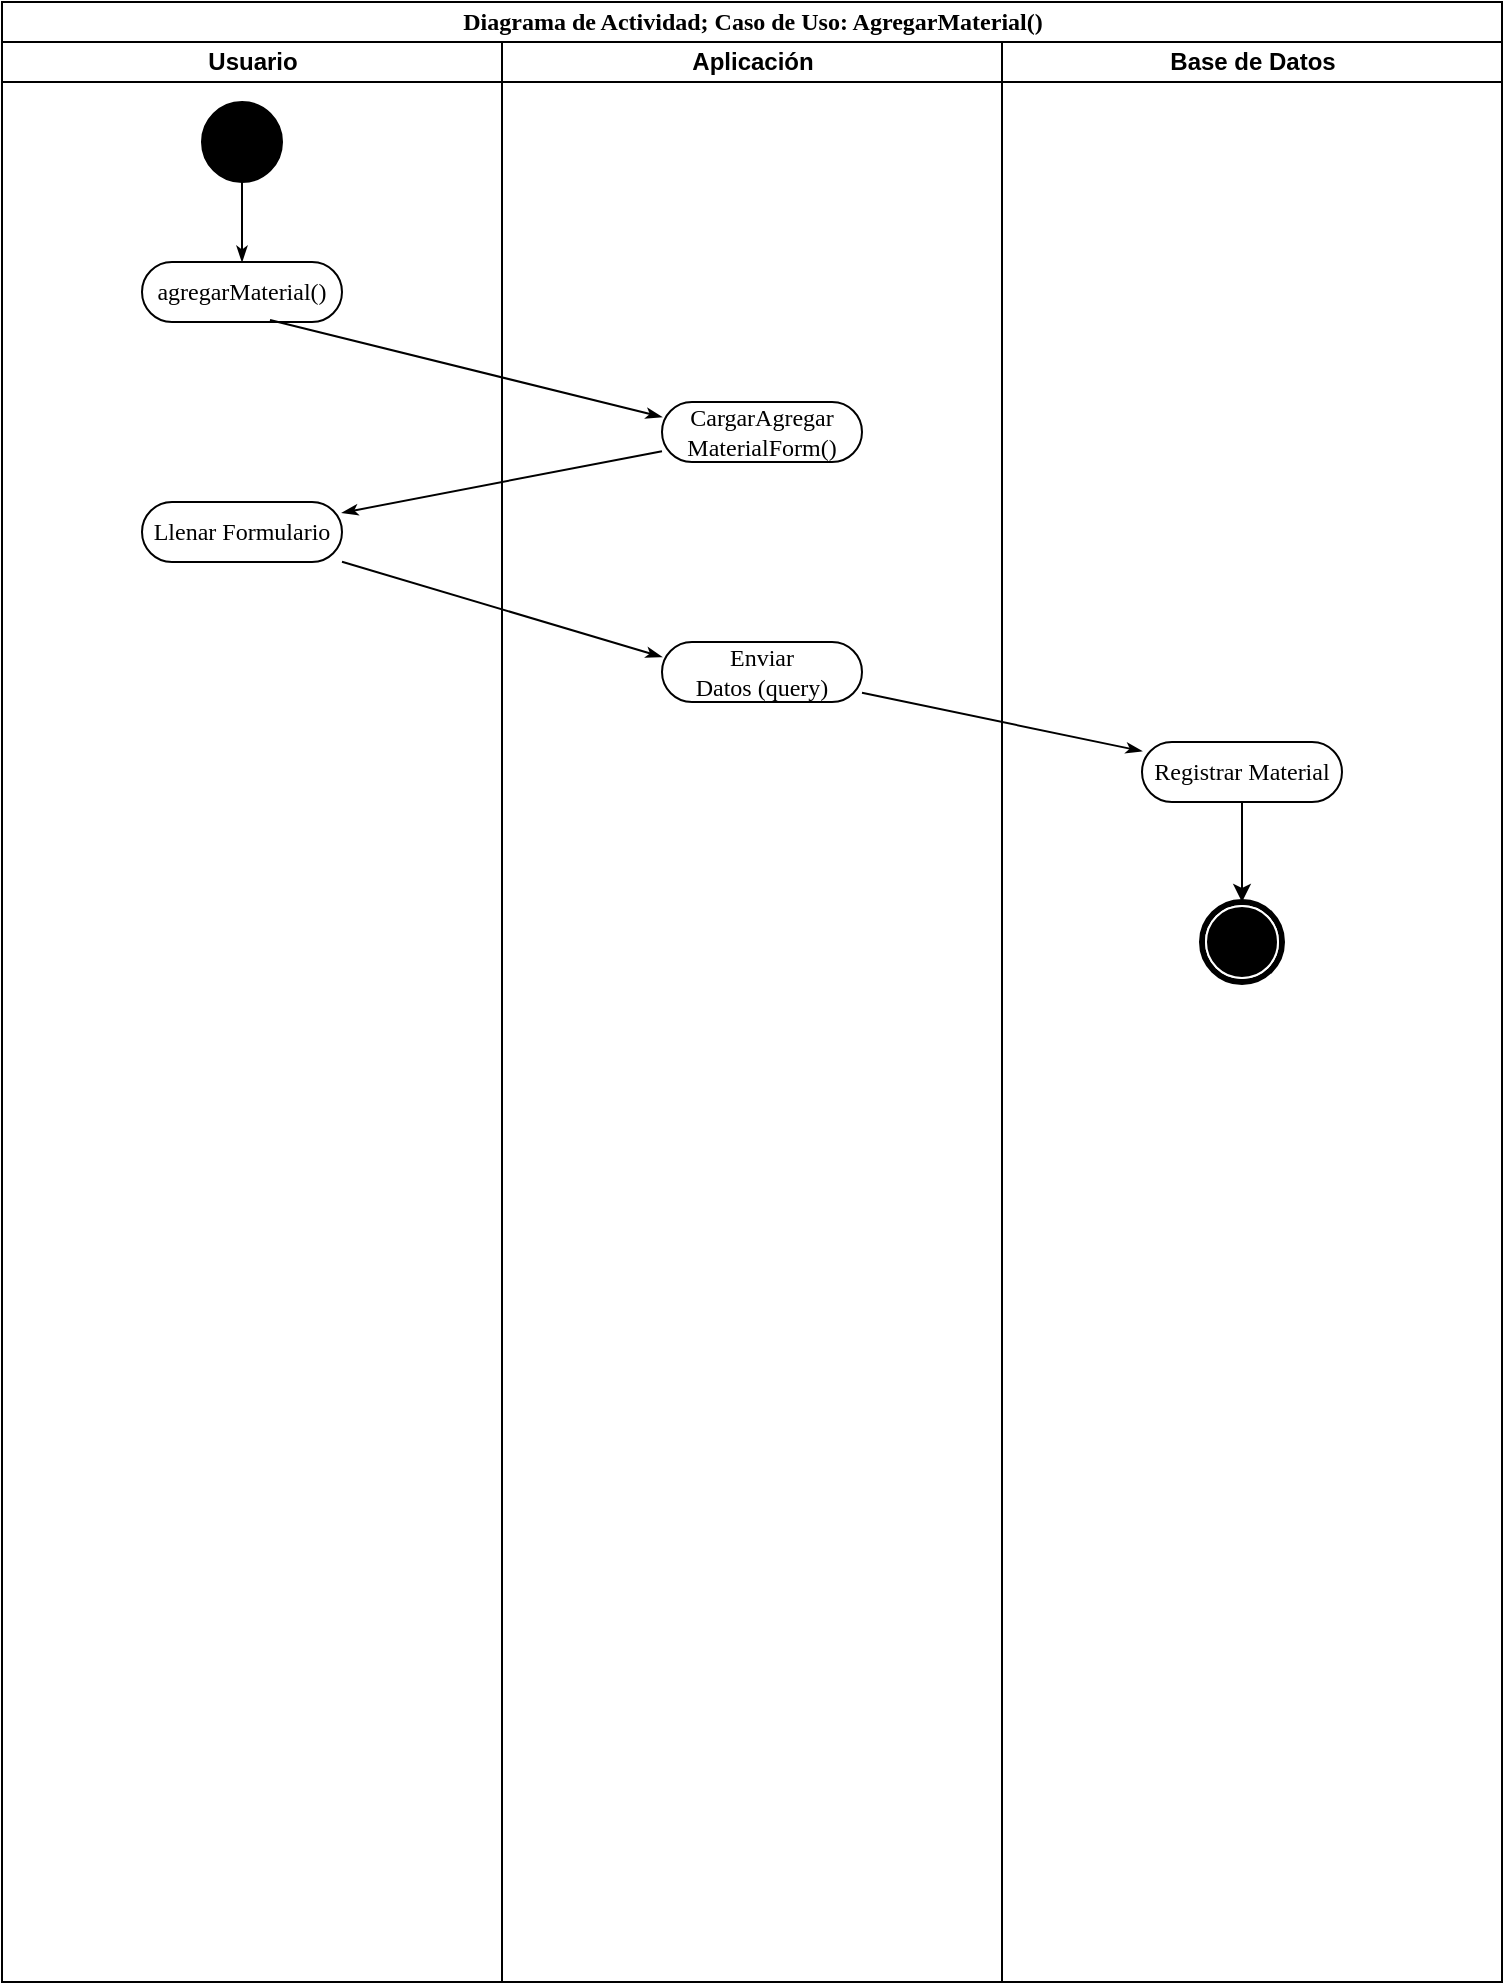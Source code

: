 <mxfile version="12.3.8" type="device" pages="1"><diagram name="Page-1" id="0783ab3e-0a74-02c8-0abd-f7b4e66b4bec"><mxGraphModel dx="1422" dy="791" grid="1" gridSize="10" guides="1" tooltips="1" connect="1" arrows="1" fold="1" page="1" pageScale="1" pageWidth="850" pageHeight="1100" background="#ffffff" math="0" shadow="0"><root><mxCell id="0"/><mxCell id="1" parent="0"/><mxCell id="1c1d494c118603dd-1" value="Diagrama de Actividad; Caso de Uso: AgregarMaterial()" style="swimlane;html=1;childLayout=stackLayout;startSize=20;rounded=0;shadow=0;comic=0;labelBackgroundColor=none;strokeWidth=1;fontFamily=Verdana;fontSize=12;align=center;" parent="1" vertex="1"><mxGeometry x="40" y="20" width="750" height="990" as="geometry"/></mxCell><mxCell id="1c1d494c118603dd-2" value="Usuario" style="swimlane;html=1;startSize=20;" parent="1c1d494c118603dd-1" vertex="1"><mxGeometry y="20" width="250" height="970" as="geometry"/></mxCell><mxCell id="1c1d494c118603dd-7" value="Llenar Formulario" style="rounded=1;whiteSpace=wrap;html=1;shadow=0;comic=0;labelBackgroundColor=none;strokeWidth=1;fontFamily=Verdana;fontSize=12;align=center;arcSize=50;" parent="1c1d494c118603dd-2" vertex="1"><mxGeometry x="70" y="230" width="100" height="30" as="geometry"/></mxCell><mxCell id="60571a20871a0731-4" value="" style="ellipse;whiteSpace=wrap;html=1;rounded=0;shadow=0;comic=0;labelBackgroundColor=none;strokeWidth=1;fillColor=#000000;fontFamily=Verdana;fontSize=12;align=center;" parent="1c1d494c118603dd-2" vertex="1"><mxGeometry x="100" y="30" width="40" height="40" as="geometry"/></mxCell><mxCell id="60571a20871a0731-8" value="agregarMaterial()" style="rounded=1;whiteSpace=wrap;html=1;shadow=0;comic=0;labelBackgroundColor=none;strokeWidth=1;fontFamily=Verdana;fontSize=12;align=center;arcSize=50;" parent="1c1d494c118603dd-2" vertex="1"><mxGeometry x="70" y="110" width="100" height="30" as="geometry"/></mxCell><mxCell id="1c1d494c118603dd-27" style="edgeStyle=orthogonalEdgeStyle;rounded=0;html=1;labelBackgroundColor=none;startArrow=none;startFill=0;startSize=5;endArrow=classicThin;endFill=1;endSize=5;jettySize=auto;orthogonalLoop=1;strokeWidth=1;fontFamily=Verdana;fontSize=12" parent="1c1d494c118603dd-2" source="60571a20871a0731-4" target="60571a20871a0731-8" edge="1"><mxGeometry relative="1" as="geometry"/></mxCell><mxCell id="1c1d494c118603dd-3" value="Aplicación" style="swimlane;html=1;startSize=20;" parent="1c1d494c118603dd-1" vertex="1"><mxGeometry x="250" y="20" width="250" height="970" as="geometry"/></mxCell><mxCell id="1c1d494c118603dd-11" value="Enviar&lt;br&gt;Datos (query)" style="rounded=1;whiteSpace=wrap;html=1;shadow=0;comic=0;labelBackgroundColor=none;strokeWidth=1;fontFamily=Verdana;fontSize=12;align=center;arcSize=50;" parent="1c1d494c118603dd-3" vertex="1"><mxGeometry x="80" y="300" width="100" height="30" as="geometry"/></mxCell><mxCell id="1c1d494c118603dd-6" value="&lt;div&gt;CargarAgregar&lt;br&gt;MaterialForm()&lt;/div&gt;" style="rounded=1;whiteSpace=wrap;html=1;shadow=0;comic=0;labelBackgroundColor=none;strokeWidth=1;fontFamily=Verdana;fontSize=12;align=center;arcSize=50;" parent="1c1d494c118603dd-3" vertex="1"><mxGeometry x="80" y="180" width="100" height="30" as="geometry"/></mxCell><mxCell id="1c1d494c118603dd-4" value="Base de Datos" style="swimlane;html=1;startSize=20;" parent="1c1d494c118603dd-1" vertex="1"><mxGeometry x="500" y="20" width="250" height="970" as="geometry"/></mxCell><mxCell id="1c1d494c118603dd-19" value="Registrar Material" style="rounded=1;whiteSpace=wrap;html=1;shadow=0;comic=0;labelBackgroundColor=none;strokeWidth=1;fontFamily=Verdana;fontSize=12;align=center;arcSize=50;" parent="1c1d494c118603dd-4" vertex="1"><mxGeometry x="70" y="350" width="100" height="30" as="geometry"/></mxCell><mxCell id="60571a20871a0731-5" value="" style="shape=mxgraph.bpmn.shape;html=1;verticalLabelPosition=bottom;labelBackgroundColor=#ffffff;verticalAlign=top;perimeter=ellipsePerimeter;outline=end;symbol=terminate;rounded=0;shadow=0;comic=0;strokeWidth=1;fontFamily=Verdana;fontSize=12;align=center;" parent="1c1d494c118603dd-4" vertex="1"><mxGeometry x="100" y="430" width="40" height="40" as="geometry"/></mxCell><mxCell id="4QEJmVIMjF5j3F_79kZt-5" value="" style="endArrow=classic;html=1;exitX=0.5;exitY=1;exitDx=0;exitDy=0;entryX=0.5;entryY=0;entryDx=0;entryDy=0;" edge="1" parent="1c1d494c118603dd-4" source="1c1d494c118603dd-19" target="60571a20871a0731-5"><mxGeometry width="50" height="50" relative="1" as="geometry"><mxPoint x="-50" y="475" as="sourcePoint"/><mxPoint x="90" y="490" as="targetPoint"/></mxGeometry></mxCell><mxCell id="1c1d494c118603dd-36" style="edgeStyle=none;rounded=0;html=1;labelBackgroundColor=none;startArrow=none;startFill=0;startSize=5;endArrow=classicThin;endFill=1;endSize=5;jettySize=auto;orthogonalLoop=1;strokeWidth=1;fontFamily=Verdana;fontSize=12;entryX=0;entryY=0.25;entryDx=0;entryDy=0;" parent="1c1d494c118603dd-1" source="1c1d494c118603dd-7" target="1c1d494c118603dd-11" edge="1"><mxGeometry relative="1" as="geometry"><mxPoint x="231.111" y="385" as="targetPoint"/></mxGeometry></mxCell><mxCell id="1c1d494c118603dd-34" style="edgeStyle=none;rounded=0;html=1;labelBackgroundColor=none;startArrow=none;startFill=0;startSize=5;endArrow=classicThin;endFill=1;endSize=5;jettySize=auto;orthogonalLoop=1;strokeWidth=1;fontFamily=Verdana;fontSize=12;" parent="1c1d494c118603dd-1" source="1c1d494c118603dd-6" target="1c1d494c118603dd-7" edge="1"><mxGeometry relative="1" as="geometry"><mxPoint x="202.75" y="300" as="targetPoint"/></mxGeometry></mxCell><mxCell id="1c1d494c118603dd-30" style="rounded=0;html=1;exitX=0.64;exitY=0.967;entryX=0;entryY=0.25;labelBackgroundColor=none;startArrow=none;startFill=0;startSize=5;endArrow=classicThin;endFill=1;endSize=5;jettySize=auto;orthogonalLoop=1;strokeWidth=1;fontFamily=Verdana;fontSize=12;exitDx=0;exitDy=0;exitPerimeter=0;entryDx=0;entryDy=0;" parent="1c1d494c118603dd-1" source="60571a20871a0731-8" target="1c1d494c118603dd-6" edge="1"><mxGeometry relative="1" as="geometry"><mxPoint x="317" y="190" as="sourcePoint"/></mxGeometry></mxCell><mxCell id="1c1d494c118603dd-40" style="edgeStyle=none;rounded=0;html=1;labelBackgroundColor=none;startArrow=none;startFill=0;startSize=5;endArrow=classicThin;endFill=1;endSize=5;jettySize=auto;orthogonalLoop=1;strokeWidth=1;fontFamily=Verdana;fontSize=12" parent="1c1d494c118603dd-1" source="1c1d494c118603dd-11" target="1c1d494c118603dd-19" edge="1"><mxGeometry relative="1" as="geometry"><mxPoint x="406.429" y="530" as="targetPoint"/></mxGeometry></mxCell></root></mxGraphModel></diagram></mxfile>